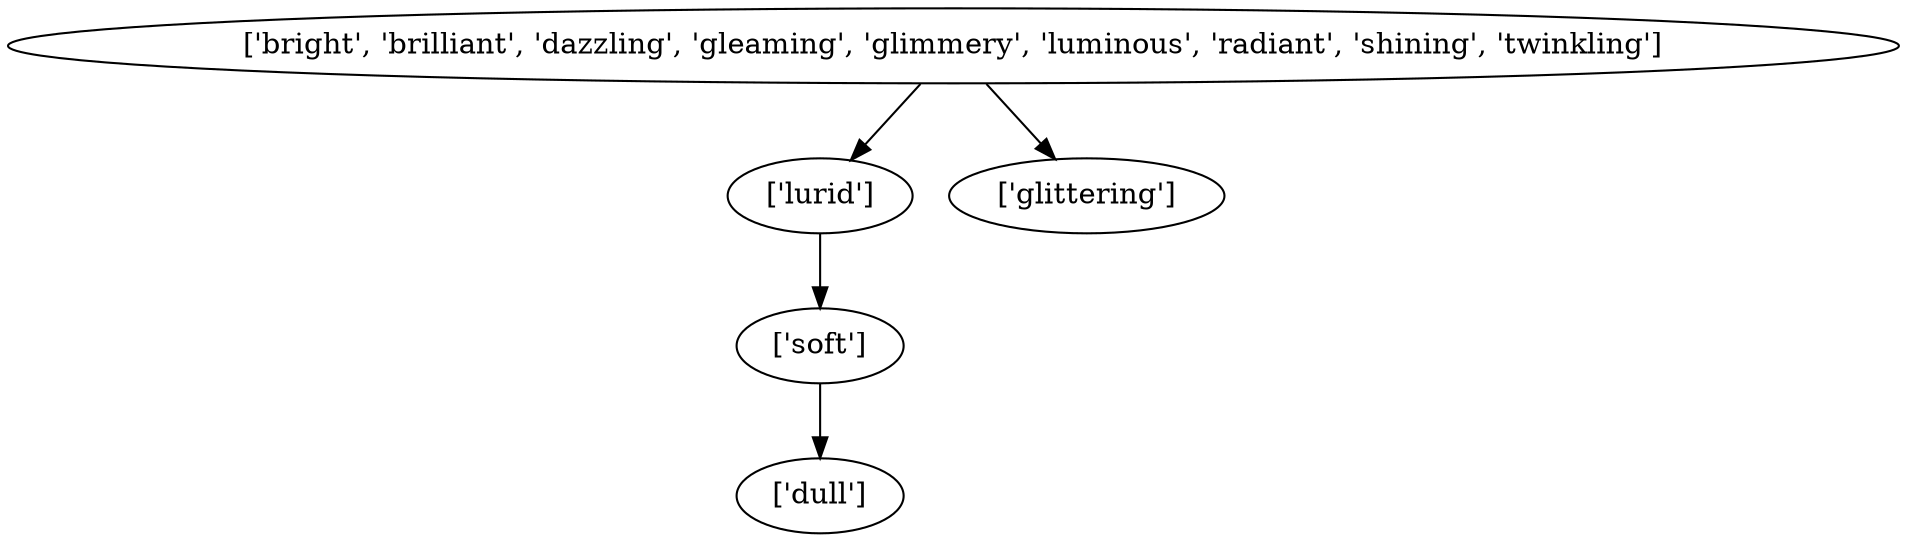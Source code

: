 strict digraph  {
	"['bright', 'brilliant', 'dazzling', 'gleaming', 'glimmery', 'luminous', 'radiant', 'shining', 'twinkling']" -> "['lurid']";
	"['bright', 'brilliant', 'dazzling', 'gleaming', 'glimmery', 'luminous', 'radiant', 'shining', 'twinkling']" -> "['glittering']";
	"['lurid']" -> "['soft']";
	"['soft']" -> "['dull']";
}
